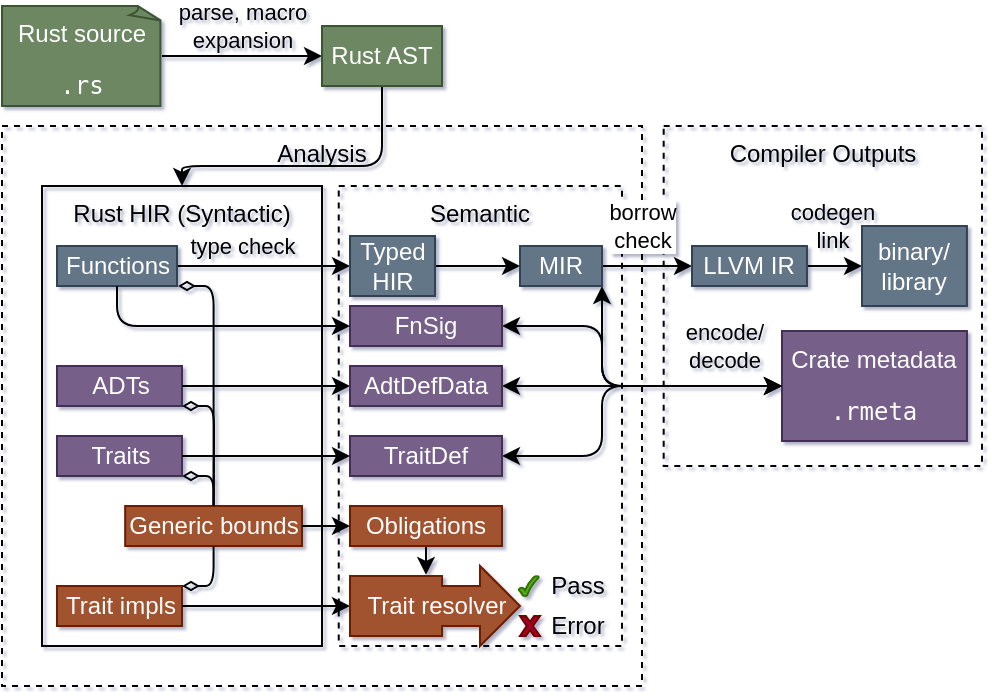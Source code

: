 <mxfile>
    <diagram name="rustc" id="O0RZkYsMxSZoFVk0Ot56">
        <mxGraphModel dx="810" dy="527" grid="1" gridSize="10" guides="1" tooltips="1" connect="1" arrows="1" fold="1" page="1" pageScale="1" pageWidth="850" pageHeight="1100" math="0" shadow="1">
            <root>
                <mxCell id="0"/>
                <mxCell id="1" parent="0"/>
                <mxCell id="bSYMlox3lfzxIb---pLw-85" value="Compiler Outputs" style="whiteSpace=wrap;html=1;verticalAlign=top;fillColor=none;dashed=1;" parent="1" vertex="1">
                    <mxGeometry x="560.84" y="530" width="159.16" height="170" as="geometry"/>
                </mxCell>
                <mxCell id="6" value="Analysis" style="rounded=0;whiteSpace=wrap;html=1;fillColor=none;verticalAlign=top;dashed=1;" parent="1" vertex="1">
                    <mxGeometry x="230" y="530" width="320" height="280" as="geometry"/>
                </mxCell>
                <mxCell id="53NiaUR1xSCXWvQlfWoQ-10" value="parse, macro&lt;br&gt;expansion" style="edgeStyle=orthogonalEdgeStyle;rounded=0;orthogonalLoop=1;jettySize=auto;html=1;labelBackgroundColor=none;labelBorderColor=none;" parent="1" source="53NiaUR1xSCXWvQlfWoQ-8" target="53NiaUR1xSCXWvQlfWoQ-9" edge="1">
                    <mxGeometry y="15" relative="1" as="geometry">
                        <mxPoint as="offset"/>
                    </mxGeometry>
                </mxCell>
                <mxCell id="bSYMlox3lfzxIb---pLw-84" value="Semantic" style="whiteSpace=wrap;html=1;verticalAlign=top;fillColor=none;dashed=1;" parent="1" vertex="1">
                    <mxGeometry x="398.37" y="560" width="141.63" height="230" as="geometry"/>
                </mxCell>
                <mxCell id="53NiaUR1xSCXWvQlfWoQ-8" value="Rust source&lt;br&gt;&lt;pre&gt;&lt;span style=&quot;background-color: initial;&quot;&gt;.rs&lt;/span&gt;&lt;/pre&gt;" style="whiteSpace=wrap;html=1;shape=mxgraph.basic.document;fillColor=#6d8764;strokeColor=#3A5431;fontColor=#ffffff;verticalAlign=top;" parent="1" vertex="1">
                    <mxGeometry x="230" y="470" width="80" height="50" as="geometry"/>
                </mxCell>
                <mxCell id="3" value="" style="edgeStyle=orthogonalEdgeStyle;html=1;jumpSize=1;entryX=0.5;entryY=0;entryDx=0;entryDy=0;exitX=0.5;exitY=1;exitDx=0;exitDy=0;" parent="1" source="53NiaUR1xSCXWvQlfWoQ-9" target="2" edge="1">
                    <mxGeometry x="-0.053" y="20" relative="1" as="geometry">
                        <mxPoint x="490" y="560" as="targetPoint"/>
                        <Array as="points">
                            <mxPoint x="420" y="550"/>
                            <mxPoint x="320" y="550"/>
                        </Array>
                        <mxPoint x="-18" y="-20" as="offset"/>
                    </mxGeometry>
                </mxCell>
                <mxCell id="53NiaUR1xSCXWvQlfWoQ-9" value="Rust AST" style="whiteSpace=wrap;html=1;fillColor=#6d8764;fontColor=#ffffff;strokeColor=#3A5431;" parent="1" vertex="1">
                    <mxGeometry x="390" y="480" width="60" height="30" as="geometry"/>
                </mxCell>
                <mxCell id="9" value="type check" style="edgeStyle=orthogonalEdgeStyle;jumpSize=1;html=1;exitX=1;exitY=0.5;exitDx=0;exitDy=0;labelBackgroundColor=none;" parent="1" source="15" target="8" edge="1">
                    <mxGeometry x="-0.249" y="10" relative="1" as="geometry">
                        <mxPoint as="offset"/>
                    </mxGeometry>
                </mxCell>
                <mxCell id="12" value="" style="edgeStyle=orthogonalEdgeStyle;jumpSize=1;html=1;" parent="1" source="8" target="11" edge="1">
                    <mxGeometry relative="1" as="geometry"/>
                </mxCell>
                <mxCell id="8" value="Typed HIR" style="whiteSpace=wrap;html=1;fillColor=#647687;fontColor=#ffffff;strokeColor=#314354;" parent="1" vertex="1">
                    <mxGeometry x="404" y="585" width="42.5" height="30" as="geometry"/>
                </mxCell>
                <mxCell id="27" value="borrow&lt;br&gt;check" style="edgeStyle=none;html=1;labelBackgroundColor=default;" parent="1" source="11" target="26" edge="1">
                    <mxGeometry x="-0.111" y="20" relative="1" as="geometry">
                        <mxPoint as="offset"/>
                    </mxGeometry>
                </mxCell>
                <mxCell id="bSYMlox3lfzxIb---pLw-88" style="edgeStyle=orthogonalEdgeStyle;html=1;entryX=0;entryY=0.5;entryDx=0;entryDy=0;startArrow=classic;startFill=1;endArrow=none;endFill=0;exitX=1;exitY=1;exitDx=0;exitDy=0;" parent="1" source="11" target="31" edge="1">
                    <mxGeometry relative="1" as="geometry">
                        <mxPoint x="530" y="620" as="sourcePoint"/>
                        <Array as="points">
                            <mxPoint x="530" y="660"/>
                        </Array>
                    </mxGeometry>
                </mxCell>
                <mxCell id="11" value="MIR" style="whiteSpace=wrap;html=1;fillColor=#647687;fontColor=#ffffff;strokeColor=#314354;" parent="1" vertex="1">
                    <mxGeometry x="489" y="590" width="41" height="20" as="geometry"/>
                </mxCell>
                <mxCell id="36" value="codegen&lt;br&gt;link" style="edgeStyle=orthogonalEdgeStyle;html=1;labelBackgroundColor=none;" parent="1" source="26" target="35" edge="1">
                    <mxGeometry x="-0.066" y="20" relative="1" as="geometry">
                        <mxPoint as="offset"/>
                    </mxGeometry>
                </mxCell>
                <mxCell id="26" value="LLVM IR" style="whiteSpace=wrap;html=1;fillColor=#647687;fontColor=#ffffff;strokeColor=#314354;" parent="1" vertex="1">
                    <mxGeometry x="575" y="590" width="57.49" height="20" as="geometry"/>
                </mxCell>
                <mxCell id="31" value="Crate metadata&lt;br&gt;&lt;pre&gt;.rmeta&lt;/pre&gt;" style="whiteSpace=wrap;html=1;verticalAlign=top;fillColor=#76608a;fontColor=#ffffff;strokeColor=#432D57;" parent="1" vertex="1">
                    <mxGeometry x="620" y="632.5" width="92.47" height="55" as="geometry"/>
                </mxCell>
                <mxCell id="34" value="" style="group" parent="1" vertex="1" connectable="0">
                    <mxGeometry x="250" y="580" width="140" height="210" as="geometry"/>
                </mxCell>
                <mxCell id="2" value="Rust HIR (Syntactic)" style="whiteSpace=wrap;html=1;verticalAlign=top;fillColor=none;" parent="34" vertex="1">
                    <mxGeometry y="-20" width="140" height="230" as="geometry"/>
                </mxCell>
                <mxCell id="15" value="Functions" style="whiteSpace=wrap;html=1;fillColor=#647687;strokeColor=#314354;fontColor=#ffffff;" parent="34" vertex="1">
                    <mxGeometry x="7.5" y="10" width="60" height="20" as="geometry"/>
                </mxCell>
                <mxCell id="bSYMlox3lfzxIb---pLw-83" style="html=1;startArrow=diamondThin;startFill=0;endArrow=none;endFill=0;exitX=1;exitY=1;exitDx=0;exitDy=0;entryX=0.5;entryY=0;entryDx=0;entryDy=0;edgeStyle=orthogonalEdgeStyle;" parent="34" source="16" target="37" edge="1">
                    <mxGeometry relative="1" as="geometry">
                        <Array as="points">
                            <mxPoint x="86" y="125"/>
                        </Array>
                    </mxGeometry>
                </mxCell>
                <mxCell id="16" value="Traits" style="whiteSpace=wrap;html=1;fillColor=#76608a;fontColor=#ffffff;strokeColor=#432D57;" parent="34" vertex="1">
                    <mxGeometry x="7.5" y="105" width="62.5" height="20" as="geometry"/>
                </mxCell>
                <mxCell id="17" value="ADTs" style="whiteSpace=wrap;html=1;fillColor=#76608a;fontColor=#ffffff;strokeColor=#432D57;" parent="34" vertex="1">
                    <mxGeometry x="7.5" y="70" width="62.5" height="20" as="geometry"/>
                </mxCell>
                <mxCell id="74" value="Trait impls" style="whiteSpace=wrap;html=1;fillColor=#a0522d;fontColor=#ffffff;strokeColor=#6D1F00;" parent="34" vertex="1">
                    <mxGeometry x="7.5" y="180" width="62.5" height="20" as="geometry"/>
                </mxCell>
                <mxCell id="39" style="html=1;entryX=0.5;entryY=0;entryDx=0;entryDy=0;exitX=1;exitY=1;exitDx=0;exitDy=0;endArrow=none;endFill=0;edgeStyle=orthogonalEdgeStyle;startArrow=diamondThin;startFill=0;" parent="34" source="17" target="37" edge="1">
                    <mxGeometry relative="1" as="geometry">
                        <Array as="points">
                            <mxPoint x="86" y="90"/>
                            <mxPoint x="86" y="115"/>
                            <mxPoint x="86" y="115"/>
                        </Array>
                    </mxGeometry>
                </mxCell>
                <mxCell id="37" value="Generic bounds" style="rounded=0;whiteSpace=wrap;html=1;fillColor=#a0522d;fontColor=#ffffff;strokeColor=#6D1F00;" parent="34" vertex="1">
                    <mxGeometry x="41.58" y="140" width="88.42" height="20" as="geometry"/>
                </mxCell>
                <mxCell id="68" style="html=1;entryX=0.5;entryY=1;entryDx=0;entryDy=0;exitX=1;exitY=0;exitDx=0;exitDy=0;endArrow=none;endFill=0;edgeStyle=orthogonalEdgeStyle;startArrow=diamondThin;startFill=0;" parent="34" source="74" target="37" edge="1">
                    <mxGeometry relative="1" as="geometry">
                        <mxPoint x="140" y="70" as="targetPoint"/>
                        <Array as="points">
                            <mxPoint x="86" y="180"/>
                        </Array>
                    </mxGeometry>
                </mxCell>
                <mxCell id="38" style="html=1;entryX=0.5;entryY=0;entryDx=0;entryDy=0;endArrow=none;endFill=0;edgeStyle=orthogonalEdgeStyle;startArrow=diamondThin;startFill=0;" parent="34" target="37" edge="1">
                    <mxGeometry relative="1" as="geometry">
                        <mxPoint x="68" y="30" as="sourcePoint"/>
                        <mxPoint x="74" y="140" as="targetPoint"/>
                        <Array as="points">
                            <mxPoint x="68" y="30"/>
                            <mxPoint x="86" y="30"/>
                        </Array>
                    </mxGeometry>
                </mxCell>
                <mxCell id="35" value="binary/&lt;br&gt;library" style="whiteSpace=wrap;html=1;fillColor=#647687;fontColor=#ffffff;strokeColor=#314354;" parent="1" vertex="1">
                    <mxGeometry x="660" y="580" width="52.47" height="40" as="geometry"/>
                </mxCell>
                <mxCell id="48" style="edgeStyle=orthogonalEdgeStyle;html=1;startArrow=none;entryX=0.447;entryY=-0.019;entryDx=0;entryDy=0;entryPerimeter=0;exitX=0.5;exitY=1;exitDx=0;exitDy=0;" parent="1" source="bSYMlox3lfzxIb---pLw-79" target="60" edge="1">
                    <mxGeometry relative="1" as="geometry">
                        <mxPoint x="440.635" y="700" as="targetPoint"/>
                        <Array as="points"/>
                    </mxGeometry>
                </mxCell>
                <mxCell id="46" style="edgeStyle=orthogonalEdgeStyle;html=1;exitX=1;exitY=0.5;exitDx=0;exitDy=0;" parent="1" source="74" target="60" edge="1">
                    <mxGeometry relative="1" as="geometry">
                        <mxPoint x="401.27" y="710" as="targetPoint"/>
                    </mxGeometry>
                </mxCell>
                <mxCell id="60" value="Trait resolver" style="html=1;shadow=0;dashed=0;align=center;verticalAlign=middle;shape=mxgraph.arrows2.calloutArrow;dy=10;dx=20;notch=46.03;arrowHead=10;rounded=1;glass=0;sketch=0;fontColor=#ffffff;fillColor=#a0522d;strokeColor=#6D1F00;" parent="1" vertex="1">
                    <mxGeometry x="404" y="755" width="85" height="30" as="geometry"/>
                </mxCell>
                <mxCell id="66" style="edgeStyle=orthogonalEdgeStyle;html=1;fontColor=default;" parent="1" source="17" target="67" edge="1">
                    <mxGeometry relative="1" as="geometry">
                        <mxPoint x="420" y="670" as="targetPoint"/>
                    </mxGeometry>
                </mxCell>
                <mxCell id="ZkLgHvKyFAArn3c0_8hO-73" style="edgeStyle=orthogonalEdgeStyle;html=1;fontColor=default;startArrow=classic;startFill=1;" parent="1" source="67" target="31" edge="1">
                    <mxGeometry relative="1" as="geometry">
                        <mxPoint x="550" y="680" as="targetPoint"/>
                    </mxGeometry>
                </mxCell>
                <mxCell id="DUoSPmeixnJnlSwUqEJC-81" value="encode/&lt;br&gt;decode" style="edgeLabel;html=1;align=center;verticalAlign=middle;resizable=0;points=[];labelBackgroundColor=none;" parent="ZkLgHvKyFAArn3c0_8hO-73" vertex="1" connectable="0">
                    <mxGeometry x="-0.382" y="-2" relative="1" as="geometry">
                        <mxPoint x="67" y="-22" as="offset"/>
                    </mxGeometry>
                </mxCell>
                <mxCell id="ZkLgHvKyFAArn3c0_8hO-69" value="" style="group" parent="1" vertex="1" connectable="0">
                    <mxGeometry x="488.37" y="755" width="50" height="10" as="geometry"/>
                </mxCell>
                <mxCell id="KldNDyl6bdEIkrMqLL-C-79" value="" style="group" parent="ZkLgHvKyFAArn3c0_8hO-69" vertex="1" connectable="0">
                    <mxGeometry width="50" height="10" as="geometry"/>
                </mxCell>
                <mxCell id="ZkLgHvKyFAArn3c0_8hO-67" value="" style="verticalLabelPosition=bottom;verticalAlign=top;html=1;shape=mxgraph.basic.tick;rounded=1;shadow=0;glass=0;sketch=0;fontColor=#ffffff;fillColor=#60a917;strokeColor=#2D7600;" parent="KldNDyl6bdEIkrMqLL-C-79" vertex="1">
                    <mxGeometry width="10" height="10" as="geometry"/>
                </mxCell>
                <mxCell id="ZkLgHvKyFAArn3c0_8hO-68" value="Pass" style="text;html=1;strokeColor=none;fillColor=none;align=center;verticalAlign=middle;whiteSpace=wrap;rounded=0;shadow=0;glass=0;sketch=0;fontColor=default;" parent="KldNDyl6bdEIkrMqLL-C-79" vertex="1">
                    <mxGeometry x="10" width="40" height="10" as="geometry"/>
                </mxCell>
                <mxCell id="ZkLgHvKyFAArn3c0_8hO-72" value="" style="group" parent="1" vertex="1" connectable="0">
                    <mxGeometry x="489" y="775" width="49.37" height="10" as="geometry"/>
                </mxCell>
                <mxCell id="ZkLgHvKyFAArn3c0_8hO-70" value="Error" style="text;html=1;strokeColor=none;fillColor=none;align=center;verticalAlign=middle;whiteSpace=wrap;rounded=0;shadow=0;glass=0;sketch=0;fontColor=default;" parent="ZkLgHvKyFAArn3c0_8hO-72" vertex="1">
                    <mxGeometry x="9.37" width="40" height="10" as="geometry"/>
                </mxCell>
                <mxCell id="ZkLgHvKyFAArn3c0_8hO-71" value="" style="verticalLabelPosition=bottom;verticalAlign=top;html=1;shape=mxgraph.basic.x;rounded=1;shadow=0;glass=0;sketch=0;fontColor=#ffffff;fillColor=#a20025;strokeColor=#6F0000;" parent="ZkLgHvKyFAArn3c0_8hO-72" vertex="1">
                    <mxGeometry width="10" height="10" as="geometry"/>
                </mxCell>
                <mxCell id="67" value="AdtDefData" style="rounded=0;whiteSpace=wrap;html=1;shadow=0;glass=0;sketch=0;fontColor=#ffffff;fillColor=#76608a;strokeColor=#432D57;" parent="1" vertex="1">
                    <mxGeometry x="404" y="650" width="76" height="20" as="geometry"/>
                </mxCell>
                <mxCell id="73" style="edgeStyle=orthogonalEdgeStyle;html=1;entryX=0;entryY=0.5;entryDx=0;entryDy=0;startArrow=classic;startFill=1;" parent="1" source="71" target="31" edge="1">
                    <mxGeometry relative="1" as="geometry">
                        <Array as="points">
                            <mxPoint x="530" y="630"/>
                            <mxPoint x="530" y="660"/>
                        </Array>
                    </mxGeometry>
                </mxCell>
                <mxCell id="71" value="FnSig" style="whiteSpace=wrap;html=1;fillColor=#76608a;fontColor=#ffffff;strokeColor=#432D57;" parent="1" vertex="1">
                    <mxGeometry x="404" y="620" width="76" height="20" as="geometry"/>
                </mxCell>
                <mxCell id="72" style="edgeStyle=orthogonalEdgeStyle;html=1;entryX=0;entryY=0.5;entryDx=0;entryDy=0;exitX=0.5;exitY=1;exitDx=0;exitDy=0;" parent="1" source="15" target="71" edge="1">
                    <mxGeometry relative="1" as="geometry">
                        <Array as="points">
                            <mxPoint x="288" y="630"/>
                        </Array>
                    </mxGeometry>
                </mxCell>
                <mxCell id="79" style="edgeStyle=orthogonalEdgeStyle;html=1;entryX=0;entryY=0.5;entryDx=0;entryDy=0;startArrow=classic;startFill=1;" parent="1" source="77" target="31" edge="1">
                    <mxGeometry relative="1" as="geometry">
                        <Array as="points">
                            <mxPoint x="530" y="695"/>
                            <mxPoint x="530" y="660"/>
                        </Array>
                    </mxGeometry>
                </mxCell>
                <mxCell id="77" value="TraitDef" style="rounded=0;whiteSpace=wrap;html=1;shadow=0;glass=0;sketch=0;fontColor=#ffffff;fillColor=#76608a;strokeColor=#432D57;" parent="1" vertex="1">
                    <mxGeometry x="404" y="685" width="76" height="20" as="geometry"/>
                </mxCell>
                <mxCell id="78" style="edgeStyle=orthogonalEdgeStyle;html=1;" parent="1" source="16" target="77" edge="1">
                    <mxGeometry relative="1" as="geometry"/>
                </mxCell>
                <mxCell id="bSYMlox3lfzxIb---pLw-79" value="Obligations" style="rounded=0;whiteSpace=wrap;html=1;fillColor=#a0522d;fontColor=#ffffff;strokeColor=#6D1F00;" parent="1" vertex="1">
                    <mxGeometry x="404" y="720" width="76" height="20" as="geometry"/>
                </mxCell>
                <mxCell id="bSYMlox3lfzxIb---pLw-81" style="edgeStyle=orthogonalEdgeStyle;html=1;endArrow=classic;endFill=1;" parent="1" source="37" target="bSYMlox3lfzxIb---pLw-79" edge="1">
                    <mxGeometry relative="1" as="geometry"/>
                </mxCell>
            </root>
        </mxGraphModel>
    </diagram>
    <diagram id="twoxSmdrBkjrBd2nOvRK" name="rpl">
        <mxGraphModel dx="771" dy="502" grid="1" gridSize="10" guides="1" tooltips="1" connect="1" arrows="1" fold="1" page="1" pageScale="1" pageWidth="850" pageHeight="1100" math="0" shadow="1">
            <root>
                <mxCell id="0"/>
                <mxCell id="1" parent="0"/>
                <mxCell id="H6pvp_RHg-aZ4OdUbq1S-4" value="" style="edgeStyle=orthogonalEdgeStyle;html=1;fontColor=default;startArrow=classic;startFill=1;labelBackgroundColor=none;" parent="1" source="eTvVOd9cNPmdmBw-fqID-6" target="XY6G91EjcQ-K4pBI4ESq-1" edge="1">
                    <mxGeometry x="-0.143" y="10" relative="1" as="geometry">
                        <mxPoint as="offset"/>
                    </mxGeometry>
                </mxCell>
                <mxCell id="H6pvp_RHg-aZ4OdUbq1S-5" value="" style="edgeStyle=orthogonalEdgeStyle;html=1;fontColor=default;startArrow=classic;startFill=1;labelBackgroundColor=none;" parent="1" source="eTvVOd9cNPmdmBw-fqID-7" target="H6pvp_RHg-aZ4OdUbq1S-1" edge="1">
                    <mxGeometry x="-0.333" y="10" relative="1" as="geometry">
                        <mxPoint as="offset"/>
                    </mxGeometry>
                </mxCell>
                <mxCell id="H6pvp_RHg-aZ4OdUbq1S-3" value="" style="edgeStyle=orthogonalEdgeStyle;html=1;entryX=0;entryY=0.5;entryDx=0;entryDy=0;fontColor=default;startArrow=classic;startFill=1;labelBackgroundColor=none;" parent="1" source="QgZFyry-RJ3dXj2PPVCZ-3" target="GSg-axgQQWw6CWPi8GEb-1" edge="1">
                    <mxGeometry x="-0.05" y="10" relative="1" as="geometry">
                        <mxPoint as="offset"/>
                    </mxGeometry>
                </mxCell>
                <mxCell id="QKzRJREexP9qz1aJr5xE-1" value="RPL parser" style="html=1;shadow=0;dashed=0;align=center;verticalAlign=middle;shape=mxgraph.arrows2.arrow;dy=0.51;dx=40.29;notch=0;rounded=1;glass=0;sketch=0;fontColor=default;fillColor=none;" parent="1" vertex="1">
                    <mxGeometry x="310" y="830" width="90" height="40" as="geometry"/>
                </mxCell>
                <mxCell id="H6pvp_RHg-aZ4OdUbq1S-2" value="" style="endArrow=classic;startArrow=classic;html=1;fontColor=default;entryX=0;entryY=0.5;entryDx=0;entryDy=0;exitX=1;exitY=0.5;exitDx=0;exitDy=0;" parent="1" source="QgZFyry-RJ3dXj2PPVCZ-2" target="DA0rf78EoU95HVWTaKWY-1" edge="1">
                    <mxGeometry width="50" height="50" relative="1" as="geometry">
                        <mxPoint x="415" y="830" as="sourcePoint"/>
                        <mxPoint x="465" y="780" as="targetPoint"/>
                    </mxGeometry>
                </mxCell>
                <mxCell id="fROBw64iNzhaSTQ4F8GG-5" value="" style="group" parent="1" vertex="1" connectable="0">
                    <mxGeometry x="160" y="760" width="150" height="250" as="geometry"/>
                </mxCell>
                <mxCell id="fROBw64iNzhaSTQ4F8GG-1" value="RPL patterns" style="whiteSpace=wrap;html=1;verticalAlign=top;fillColor=none;" parent="fROBw64iNzhaSTQ4F8GG-5" vertex="1">
                    <mxGeometry width="150" height="250" as="geometry"/>
                </mxCell>
                <mxCell id="fROBw64iNzhaSTQ4F8GG-2" value="Dataflow patterns" style="rounded=0;whiteSpace=wrap;html=1;labelBackgroundColor=none;fillColor=#647687;fontColor=#ffffff;strokeColor=#314354;" parent="fROBw64iNzhaSTQ4F8GG-5" vertex="1">
                    <mxGeometry x="15" y="50" width="120" height="20" as="geometry"/>
                </mxCell>
                <mxCell id="fROBw64iNzhaSTQ4F8GG-3" value="Type patterns" style="rounded=0;whiteSpace=wrap;html=1;labelBackgroundColor=none;fillColor=#76608a;fontColor=#ffffff;strokeColor=#432D57;" parent="fROBw64iNzhaSTQ4F8GG-5" vertex="1">
                    <mxGeometry x="15" y="100" width="120" height="20" as="geometry"/>
                </mxCell>
                <mxCell id="fROBw64iNzhaSTQ4F8GG-4" value="GenBound patterns" style="rounded=0;whiteSpace=wrap;html=1;labelBackgroundColor=none;fillColor=#a0522d;fontColor=#ffffff;strokeColor=#6D1F00;" parent="fROBw64iNzhaSTQ4F8GG-5" vertex="1">
                    <mxGeometry x="15" y="130" width="120" height="20" as="geometry"/>
                </mxCell>
                <mxCell id="mKT09To0TTilSE9evV7E-3" value="Diagnostic patterns" style="rounded=0;whiteSpace=wrap;html=1;labelBackgroundColor=none;fillColor=#e3c800;fontColor=#000000;strokeColor=#B09500;" vertex="1" parent="fROBw64iNzhaSTQ4F8GG-5">
                    <mxGeometry x="15" y="200" width="120" height="20" as="geometry"/>
                </mxCell>
                <mxCell id="fROBw64iNzhaSTQ4F8GG-6" style="edgeStyle=orthogonalEdgeStyle;html=1;labelBackgroundColor=default;startArrow=none;startFill=0;endArrow=classic;endFill=1;" parent="1" source="fROBw64iNzhaSTQ4F8GG-2" target="QgZFyry-RJ3dXj2PPVCZ-2" edge="1">
                    <mxGeometry relative="1" as="geometry">
                        <mxPoint x="405" y="820" as="targetPoint"/>
                        <Array as="points">
                            <mxPoint x="420" y="820"/>
                            <mxPoint x="420" y="800"/>
                        </Array>
                    </mxGeometry>
                </mxCell>
                <mxCell id="fROBw64iNzhaSTQ4F8GG-7" style="edgeStyle=orthogonalEdgeStyle;html=1;labelBackgroundColor=default;startArrow=none;startFill=0;endArrow=classic;endFill=1;" parent="1" source="fROBw64iNzhaSTQ4F8GG-3" target="eTvVOd9cNPmdmBw-fqID-6" edge="1">
                    <mxGeometry relative="1" as="geometry"/>
                </mxCell>
                <mxCell id="fROBw64iNzhaSTQ4F8GG-8" style="edgeStyle=orthogonalEdgeStyle;html=1;labelBackgroundColor=default;startArrow=none;startFill=0;endArrow=classic;endFill=1;" parent="1" source="fROBw64iNzhaSTQ4F8GG-4" target="eTvVOd9cNPmdmBw-fqID-7" edge="1">
                    <mxGeometry relative="1" as="geometry"/>
                </mxCell>
                <mxCell id="fROBw64iNzhaSTQ4F8GG-11" value="" style="group" parent="1" vertex="1" connectable="0">
                    <mxGeometry x="650" y="760" width="170" height="160" as="geometry"/>
                </mxCell>
                <mxCell id="6J2mVfzkrphPJGp8fJXJ-1" value="rustc TyCtxt" style="whiteSpace=wrap;html=1;verticalAlign=top;fillColor=none;dashed=1;" parent="fROBw64iNzhaSTQ4F8GG-11" vertex="1">
                    <mxGeometry width="150" height="160" as="geometry"/>
                </mxCell>
                <mxCell id="GSg-axgQQWw6CWPi8GEb-1" value="MIR" style="whiteSpace=wrap;html=1;fillColor=#647687;fontColor=#ffffff;strokeColor=#314354;" parent="fROBw64iNzhaSTQ4F8GG-11" vertex="1">
                    <mxGeometry x="48.13" y="70" width="43.75" height="20" as="geometry"/>
                </mxCell>
                <mxCell id="DA0rf78EoU95HVWTaKWY-1" value="HIR" style="whiteSpace=wrap;html=1;fillColor=#647687;fontColor=#ffffff;strokeColor=#314354;" parent="fROBw64iNzhaSTQ4F8GG-11" vertex="1">
                    <mxGeometry x="48.75" y="30" width="42.5" height="20" as="geometry"/>
                </mxCell>
                <mxCell id="XY6G91EjcQ-K4pBI4ESq-1" value="AdtDef/TraitDef/FnSig" style="whiteSpace=wrap;html=1;fillColor=#76608a;fontColor=#ffffff;strokeColor=#432D57;" parent="fROBw64iNzhaSTQ4F8GG-11" vertex="1">
                    <mxGeometry x="5" y="100" width="138.12" height="20" as="geometry"/>
                </mxCell>
                <mxCell id="H6pvp_RHg-aZ4OdUbq1S-1" value="Generic bounds" style="whiteSpace=wrap;html=1;fillColor=#a0522d;fontColor=#ffffff;strokeColor=#6D1F00;" parent="fROBw64iNzhaSTQ4F8GG-11" vertex="1">
                    <mxGeometry x="25" y="130" width="98.12" height="20" as="geometry"/>
                </mxCell>
                <mxCell id="fROBw64iNzhaSTQ4F8GG-12" style="edgeStyle=orthogonalEdgeStyle;html=1;labelBackgroundColor=default;startArrow=none;startFill=0;endArrow=classic;endFill=1;" parent="1" source="fROBw64iNzhaSTQ4F8GG-2" target="QgZFyry-RJ3dXj2PPVCZ-3" edge="1">
                    <mxGeometry relative="1" as="geometry">
                        <Array as="points">
                            <mxPoint x="420" y="820"/>
                            <mxPoint x="420" y="840"/>
                        </Array>
                    </mxGeometry>
                </mxCell>
                <mxCell id="fROBw64iNzhaSTQ4F8GG-13" value="" style="group" parent="1" vertex="1" connectable="0">
                    <mxGeometry x="400" y="760" width="150" height="250" as="geometry"/>
                </mxCell>
                <mxCell id="eTvVOd9cNPmdmBw-fqID-3" value="Compiled rules" style="whiteSpace=wrap;html=1;verticalAlign=top;fillColor=none;" parent="fROBw64iNzhaSTQ4F8GG-13" vertex="1">
                    <mxGeometry width="150" height="250" as="geometry"/>
                </mxCell>
                <mxCell id="eTvVOd9cNPmdmBw-fqID-6" value="Type rules" style="whiteSpace=wrap;html=1;fillColor=#76608a;fontColor=#ffffff;strokeColor=#432D57;" parent="fROBw64iNzhaSTQ4F8GG-13" vertex="1">
                    <mxGeometry x="32.5" y="100" width="90" height="20" as="geometry"/>
                </mxCell>
                <mxCell id="eTvVOd9cNPmdmBw-fqID-7" value="GenBound rules" style="whiteSpace=wrap;html=1;fillColor=#a0522d;fontColor=#ffffff;strokeColor=#6D1F00;" parent="fROBw64iNzhaSTQ4F8GG-13" vertex="1">
                    <mxGeometry x="32.5" y="130" width="95" height="20" as="geometry"/>
                </mxCell>
                <mxCell id="QgZFyry-RJ3dXj2PPVCZ-2" value="HIR rules" style="whiteSpace=wrap;html=1;fillColor=#647687;strokeColor=#314354;fontColor=#ffffff;" parent="fROBw64iNzhaSTQ4F8GG-13" vertex="1">
                    <mxGeometry x="47.5" y="30" width="60" height="20" as="geometry"/>
                </mxCell>
                <mxCell id="QgZFyry-RJ3dXj2PPVCZ-3" value="MIR rules" style="whiteSpace=wrap;html=1;fillColor=#647687;strokeColor=#314354;fontColor=#ffffff;" parent="fROBw64iNzhaSTQ4F8GG-13" vertex="1">
                    <mxGeometry x="47.5" y="70" width="60" height="20" as="geometry"/>
                </mxCell>
                <mxCell id="mKT09To0TTilSE9evV7E-4" value="Diagnostic rules" style="whiteSpace=wrap;html=1;fillColor=#e3c800;fontColor=#000000;strokeColor=#B09500;" vertex="1" parent="fROBw64iNzhaSTQ4F8GG-13">
                    <mxGeometry x="27.5" y="200" width="95" height="20" as="geometry"/>
                </mxCell>
                <mxCell id="mKT09To0TTilSE9evV7E-9" style="edgeStyle=orthogonalEdgeStyle;html=1;exitX=0;exitY=0;exitDx=50;exitDy=39;exitPerimeter=0;entryX=0;entryY=0.5;entryDx=0;entryDy=0;" edge="1" parent="1" source="fROBw64iNzhaSTQ4F8GG-18" target="mKT09To0TTilSE9evV7E-12">
                    <mxGeometry relative="1" as="geometry">
                        <mxPoint x="600" y="929.92" as="targetPoint"/>
                    </mxGeometry>
                </mxCell>
                <mxCell id="fROBw64iNzhaSTQ4F8GG-18" value="match" style="shape=doubleArrow;whiteSpace=wrap;html=1;labelBackgroundColor=none;fillColor=none;" parent="1" vertex="1">
                    <mxGeometry x="550" y="820" width="100" height="60" as="geometry"/>
                </mxCell>
                <mxCell id="mKT09To0TTilSE9evV7E-5" style="edgeStyle=none;html=1;" edge="1" parent="1" source="mKT09To0TTilSE9evV7E-3" target="mKT09To0TTilSE9evV7E-4">
                    <mxGeometry relative="1" as="geometry"/>
                </mxCell>
                <mxCell id="mKT09To0TTilSE9evV7E-8" style="edgeStyle=none;html=1;entryX=0;entryY=0.5;entryDx=0;entryDy=0;" edge="1" parent="1" source="mKT09To0TTilSE9evV7E-4" target="mKT09To0TTilSE9evV7E-12">
                    <mxGeometry relative="1" as="geometry">
                        <mxPoint x="580.24" y="960.24" as="targetPoint"/>
                    </mxGeometry>
                </mxCell>
                <mxCell id="mKT09To0TTilSE9evV7E-17" value="" style="group" vertex="1" connectable="0" parent="1">
                    <mxGeometry x="650" y="930" width="150" height="80" as="geometry"/>
                </mxCell>
                <mxCell id="mKT09To0TTilSE9evV7E-12" value="Diagnostics" style="whiteSpace=wrap;html=1;verticalAlign=top;fillColor=none;dashed=1;" vertex="1" parent="mKT09To0TTilSE9evV7E-17">
                    <mxGeometry width="150" height="80" as="geometry"/>
                </mxCell>
                <mxCell id="mKT09To0TTilSE9evV7E-10" value="Errors" style="rounded=0;whiteSpace=wrap;html=1;fillColor=#e51400;fontColor=#ffffff;strokeColor=#B20000;" vertex="1" parent="mKT09To0TTilSE9evV7E-17">
                    <mxGeometry x="10" y="20" width="40" height="20" as="geometry"/>
                </mxCell>
                <mxCell id="mKT09To0TTilSE9evV7E-11" value="Warnings" style="rounded=0;whiteSpace=wrap;html=1;fillColor=#fa6800;fontColor=#000000;strokeColor=#C73500;" vertex="1" parent="mKT09To0TTilSE9evV7E-17">
                    <mxGeometry x="62.5" y="20" width="77.5" height="20" as="geometry"/>
                </mxCell>
                <mxCell id="mKT09To0TTilSE9evV7E-14" value="Notes" style="rounded=0;whiteSpace=wrap;html=1;fillColor=#1ba1e2;fontColor=#ffffff;strokeColor=#006EAF;" vertex="1" parent="mKT09To0TTilSE9evV7E-17">
                    <mxGeometry x="10" y="50" width="40" height="20" as="geometry"/>
                </mxCell>
                <mxCell id="mKT09To0TTilSE9evV7E-15" value="Suggestions" style="rounded=0;whiteSpace=wrap;html=1;fillColor=#60a917;fontColor=#ffffff;strokeColor=#2D7600;" vertex="1" parent="mKT09To0TTilSE9evV7E-17">
                    <mxGeometry x="62.5" y="50" width="77.5" height="20" as="geometry"/>
                </mxCell>
            </root>
        </mxGraphModel>
    </diagram>
    <diagram id="TW9mrTg9lW8eZP-wnEZy" name="hir-dataflow">
        <mxGraphModel dx="1135" dy="730" grid="1" gridSize="10" guides="1" tooltips="1" connect="1" arrows="1" fold="1" page="1" pageScale="1" pageWidth="850" pageHeight="1100" math="0" shadow="0">
            <root>
                <mxCell id="0"/>
                <mxCell id="1" parent="0"/>
                <mxCell id="_sVbNXx3CG4Xm02cRHb2-3" value="" style="html=1;labelBackgroundColor=none;labelBorderColor=none;fontColor=default;startArrow=none;startFill=0;endArrow=none;endFill=0;" parent="1" source="_sVbNXx3CG4Xm02cRHb2-1" target="_sVbNXx3CG4Xm02cRHb2-2" edge="1">
                    <mxGeometry relative="1" as="geometry"/>
                </mxCell>
                <mxCell id="_sVbNXx3CG4Xm02cRHb2-6" style="edgeStyle=none;html=1;labelBackgroundColor=none;labelBorderColor=none;fontColor=default;startArrow=none;startFill=0;endArrow=none;endFill=0;entryX=0.5;entryY=0;entryDx=0;entryDy=0;" parent="1" source="_sVbNXx3CG4Xm02cRHb2-1" target="_sVbNXx3CG4Xm02cRHb2-7" edge="1">
                    <mxGeometry relative="1" as="geometry">
                        <mxPoint x="405" y="250" as="targetPoint"/>
                    </mxGeometry>
                </mxCell>
                <mxCell id="_sVbNXx3CG4Xm02cRHb2-1" value="&lt;pre&gt;let slice = self.as_slice();&lt;/pre&gt;" style="rounded=0;whiteSpace=wrap;html=1;shadow=0;glass=0;labelBackgroundColor=none;sketch=0;fontColor=default;fillColor=none;" parent="1" vertex="1">
                    <mxGeometry x="175" y="160" width="210" height="30" as="geometry"/>
                </mxCell>
                <mxCell id="_sVbNXx3CG4Xm02cRHb2-5" value="" style="edgeStyle=none;html=1;labelBackgroundColor=none;labelBorderColor=none;fontColor=default;startArrow=none;startFill=0;endArrow=none;endFill=0;" parent="1" source="_sVbNXx3CG4Xm02cRHb2-2" target="_sVbNXx3CG4Xm02cRHb2-4" edge="1">
                    <mxGeometry relative="1" as="geometry"/>
                </mxCell>
                <mxCell id="_sVbNXx3CG4Xm02cRHb2-2" value="&lt;pre&gt;let from_ptr = slice.as_ptr();&lt;/pre&gt;" style="whiteSpace=wrap;html=1;fillColor=none;rounded=0;shadow=0;glass=0;labelBackgroundColor=none;sketch=0;" parent="1" vertex="1">
                    <mxGeometry x="35" y="250" width="230" height="30" as="geometry"/>
                </mxCell>
                <mxCell id="_sVbNXx3CG4Xm02cRHb2-14" style="edgeStyle=none;html=1;labelBackgroundColor=none;labelBorderColor=none;fontColor=default;startArrow=none;startFill=0;endArrow=none;endFill=0;" parent="1" source="_sVbNXx3CG4Xm02cRHb2-4" target="_sVbNXx3CG4Xm02cRHb2-13" edge="1">
                    <mxGeometry relative="1" as="geometry"/>
                </mxCell>
                <mxCell id="_sVbNXx3CG4Xm02cRHb2-4" value="&lt;pre&gt;let to_ptr = from_ptr as *const _;&lt;/pre&gt;" style="whiteSpace=wrap;html=1;fillColor=none;rounded=0;shadow=0;glass=0;labelBackgroundColor=none;sketch=0;" parent="1" vertex="1">
                    <mxGeometry x="15" y="345" width="270" height="25" as="geometry"/>
                </mxCell>
                <mxCell id="_sVbNXx3CG4Xm02cRHb2-12" style="edgeStyle=none;html=1;labelBackgroundColor=none;labelBorderColor=none;fontColor=default;startArrow=none;startFill=0;endArrow=none;endFill=0;" parent="1" source="_sVbNXx3CG4Xm02cRHb2-7" target="_sVbNXx3CG4Xm02cRHb2-10" edge="1">
                    <mxGeometry relative="1" as="geometry"/>
                </mxCell>
                <mxCell id="_sVbNXx3CG4Xm02cRHb2-7" value="&lt;pre&gt;let from_len = slice.len();&lt;/pre&gt;" style="whiteSpace=wrap;html=1;fillColor=none;rounded=0;shadow=0;glass=0;labelBackgroundColor=none;sketch=0;" parent="1" vertex="1">
                    <mxGeometry x="315" y="250" width="210" height="30" as="geometry"/>
                </mxCell>
                <mxCell id="_sVbNXx3CG4Xm02cRHb2-11" value="" style="edgeStyle=none;html=1;labelBackgroundColor=none;labelBorderColor=none;fontColor=default;startArrow=none;startFill=0;endArrow=none;endFill=0;" parent="1" source="_sVbNXx3CG4Xm02cRHb2-9" target="_sVbNXx3CG4Xm02cRHb2-10" edge="1">
                    <mxGeometry relative="1" as="geometry"/>
                </mxCell>
                <mxCell id="_sVbNXx3CG4Xm02cRHb2-9" value="&lt;pre&gt;let size = core::mem::size_of::&amp;lt;T&amp;gt;();&lt;/pre&gt;" style="whiteSpace=wrap;html=1;fillColor=none;rounded=0;shadow=0;glass=0;labelBackgroundColor=none;sketch=0;" parent="1" vertex="1">
                    <mxGeometry x="545" y="250" width="290" height="30" as="geometry"/>
                </mxCell>
                <mxCell id="_sVbNXx3CG4Xm02cRHb2-15" style="edgeStyle=none;html=1;labelBackgroundColor=none;labelBorderColor=none;fontColor=default;startArrow=none;startFill=0;endArrow=none;endFill=0;" parent="1" source="_sVbNXx3CG4Xm02cRHb2-10" target="_sVbNXx3CG4Xm02cRHb2-13" edge="1">
                    <mxGeometry relative="1" as="geometry"/>
                </mxCell>
                <mxCell id="_sVbNXx3CG4Xm02cRHb2-10" value="&lt;pre&gt;let to_len = from_len * size;&lt;/pre&gt;" style="whiteSpace=wrap;html=1;fillColor=none;rounded=0;shadow=0;glass=0;labelBackgroundColor=none;sketch=0;" parent="1" vertex="1">
                    <mxGeometry x="445" y="345" width="215" height="25" as="geometry"/>
                </mxCell>
                <mxCell id="_sVbNXx3CG4Xm02cRHb2-13" value="&lt;pre&gt;let target = core::slice::from_raw_parts(to_ptr, to_len);&lt;/pre&gt;" style="whiteSpace=wrap;html=1;fillColor=none;rounded=0;shadow=0;glass=0;labelBackgroundColor=none;sketch=0;" parent="1" vertex="1">
                    <mxGeometry x="140" y="430" width="405" height="25" as="geometry"/>
                </mxCell>
            </root>
        </mxGraphModel>
    </diagram>
</mxfile>